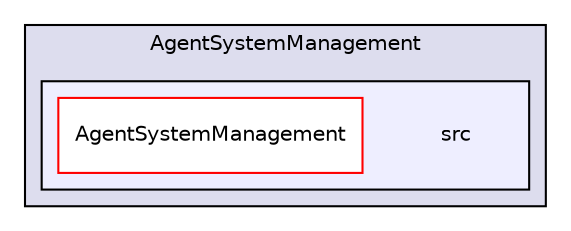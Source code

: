digraph "D:/Work/Programmieren/Java/D-MARLA/Implementation/MARLA-Client/AgentSystemManagement/src" {
  compound=true
  node [ fontsize="10", fontname="Helvetica"];
  edge [ labelfontsize="10", labelfontname="Helvetica"];
  subgraph clusterdir_8b18c74ba6eb1d9f7f5416c158d35c91 {
    graph [ bgcolor="#ddddee", pencolor="black", label="AgentSystemManagement" fontname="Helvetica", fontsize="10", URL="dir_8b18c74ba6eb1d9f7f5416c158d35c91.html"]
  subgraph clusterdir_5bcb22561bb076c9942ffb84511e3514 {
    graph [ bgcolor="#eeeeff", pencolor="black", label="" URL="dir_5bcb22561bb076c9942ffb84511e3514.html"];
    dir_5bcb22561bb076c9942ffb84511e3514 [shape=plaintext label="src"];
    dir_a017c0b5de1b388216ab11cd7407ab8b [shape=box label="AgentSystemManagement" color="red" fillcolor="white" style="filled" URL="dir_a017c0b5de1b388216ab11cd7407ab8b.html"];
  }
  }
}
